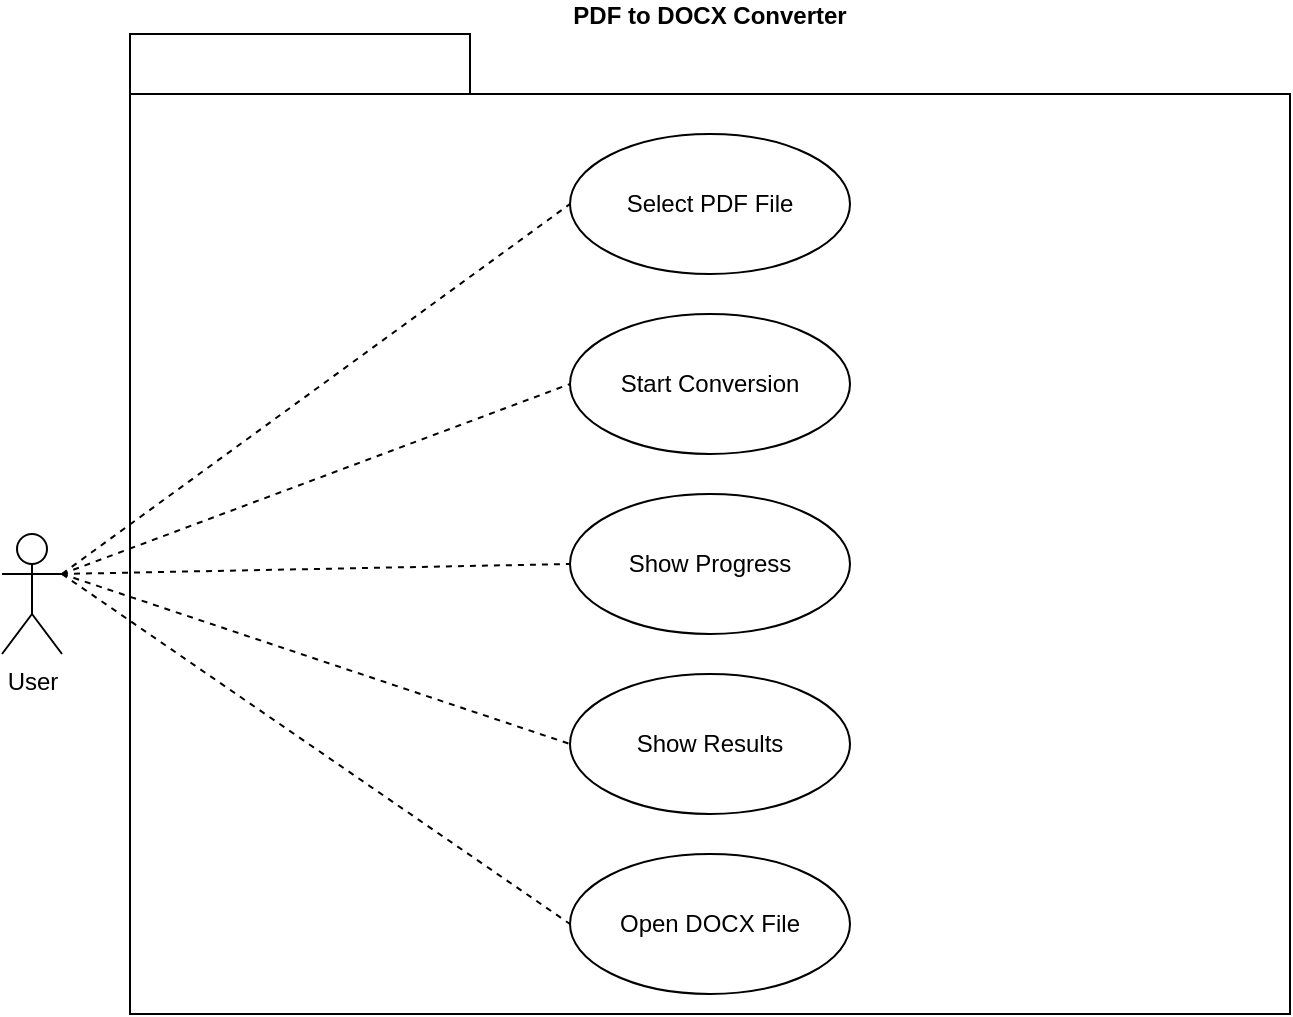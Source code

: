 <mxfile version="28.2.1">
  <diagram name="Page-1" id="q3mTY-GbjNp5LtV8mj76">
    <mxGraphModel dx="949" dy="538" grid="1" gridSize="10" guides="1" tooltips="1" connect="1" arrows="1" fold="1" page="1" pageScale="1" pageWidth="827" pageHeight="1169" math="0" shadow="0">
      <root>
        <mxCell id="0" />
        <mxCell id="1" parent="0" />
        <mxCell id="HN5RtOdOPTMx-pdmhrSx-2" value="User" style="shape=umlActor;verticalLabelPosition=bottom;verticalAlign=top;html=1;" vertex="1" parent="1">
          <mxGeometry x="60" y="400" width="30" height="60" as="geometry" />
        </mxCell>
        <mxCell id="HN5RtOdOPTMx-pdmhrSx-11" value="&lt;span style=&quot;text-align: center;&quot;&gt;PDF to DOCX Converter&lt;/span&gt;" style="shape=folder;fontStyle=1;spacingTop=10;tabWidth=170;tabHeight=30;tabPosition=left;html=1;whiteSpace=wrap;labelPosition=center;verticalLabelPosition=top;align=center;verticalAlign=bottom;" vertex="1" parent="1">
          <mxGeometry x="124" y="150" width="580" height="490" as="geometry" />
        </mxCell>
        <mxCell id="HN5RtOdOPTMx-pdmhrSx-12" value="Select PDF File" style="ellipse;whiteSpace=wrap;html=1;" vertex="1" parent="1">
          <mxGeometry x="344" y="200" width="140" height="70" as="geometry" />
        </mxCell>
        <mxCell id="HN5RtOdOPTMx-pdmhrSx-13" value="Start Conversion" style="ellipse;whiteSpace=wrap;html=1;" vertex="1" parent="1">
          <mxGeometry x="344" y="290" width="140" height="70" as="geometry" />
        </mxCell>
        <mxCell id="HN5RtOdOPTMx-pdmhrSx-14" value="Show Progress" style="ellipse;whiteSpace=wrap;html=1;" vertex="1" parent="1">
          <mxGeometry x="344" y="380" width="140" height="70" as="geometry" />
        </mxCell>
        <mxCell id="HN5RtOdOPTMx-pdmhrSx-15" value="Show Results" style="ellipse;whiteSpace=wrap;html=1;" vertex="1" parent="1">
          <mxGeometry x="344" y="470" width="140" height="70" as="geometry" />
        </mxCell>
        <mxCell id="HN5RtOdOPTMx-pdmhrSx-16" value="Open DOCX File" style="ellipse;whiteSpace=wrap;html=1;" vertex="1" parent="1">
          <mxGeometry x="344" y="560" width="140" height="70" as="geometry" />
        </mxCell>
        <mxCell id="HN5RtOdOPTMx-pdmhrSx-23" value="" style="endArrow=none;dashed=1;html=1;rounded=0;exitX=1;exitY=0.333;exitDx=0;exitDy=0;exitPerimeter=0;entryX=0;entryY=0.5;entryDx=0;entryDy=0;" edge="1" parent="1" source="HN5RtOdOPTMx-pdmhrSx-2" target="HN5RtOdOPTMx-pdmhrSx-12">
          <mxGeometry width="50" height="50" relative="1" as="geometry">
            <mxPoint x="390" y="430" as="sourcePoint" />
            <mxPoint x="440" y="380" as="targetPoint" />
          </mxGeometry>
        </mxCell>
        <mxCell id="HN5RtOdOPTMx-pdmhrSx-24" value="" style="endArrow=none;dashed=1;html=1;rounded=0;entryX=0;entryY=0.5;entryDx=0;entryDy=0;" edge="1" parent="1" target="HN5RtOdOPTMx-pdmhrSx-13">
          <mxGeometry width="50" height="50" relative="1" as="geometry">
            <mxPoint x="90" y="420" as="sourcePoint" />
            <mxPoint x="440" y="380" as="targetPoint" />
          </mxGeometry>
        </mxCell>
        <mxCell id="HN5RtOdOPTMx-pdmhrSx-25" value="" style="endArrow=none;dashed=1;html=1;rounded=0;exitX=1;exitY=0.333;exitDx=0;exitDy=0;exitPerimeter=0;entryX=0;entryY=0.5;entryDx=0;entryDy=0;" edge="1" parent="1" source="HN5RtOdOPTMx-pdmhrSx-2" target="HN5RtOdOPTMx-pdmhrSx-14">
          <mxGeometry width="50" height="50" relative="1" as="geometry">
            <mxPoint x="390" y="430" as="sourcePoint" />
            <mxPoint x="440" y="380" as="targetPoint" />
          </mxGeometry>
        </mxCell>
        <mxCell id="HN5RtOdOPTMx-pdmhrSx-26" value="" style="endArrow=none;dashed=1;html=1;rounded=0;entryX=0;entryY=0.5;entryDx=0;entryDy=0;" edge="1" parent="1" target="HN5RtOdOPTMx-pdmhrSx-15">
          <mxGeometry width="50" height="50" relative="1" as="geometry">
            <mxPoint x="90" y="420" as="sourcePoint" />
            <mxPoint x="440" y="380" as="targetPoint" />
          </mxGeometry>
        </mxCell>
        <mxCell id="HN5RtOdOPTMx-pdmhrSx-27" value="" style="endArrow=none;dashed=1;html=1;rounded=0;entryX=0;entryY=0.5;entryDx=0;entryDy=0;" edge="1" parent="1" target="HN5RtOdOPTMx-pdmhrSx-16">
          <mxGeometry width="50" height="50" relative="1" as="geometry">
            <mxPoint x="90" y="420" as="sourcePoint" />
            <mxPoint x="440" y="380" as="targetPoint" />
          </mxGeometry>
        </mxCell>
      </root>
    </mxGraphModel>
  </diagram>
</mxfile>
